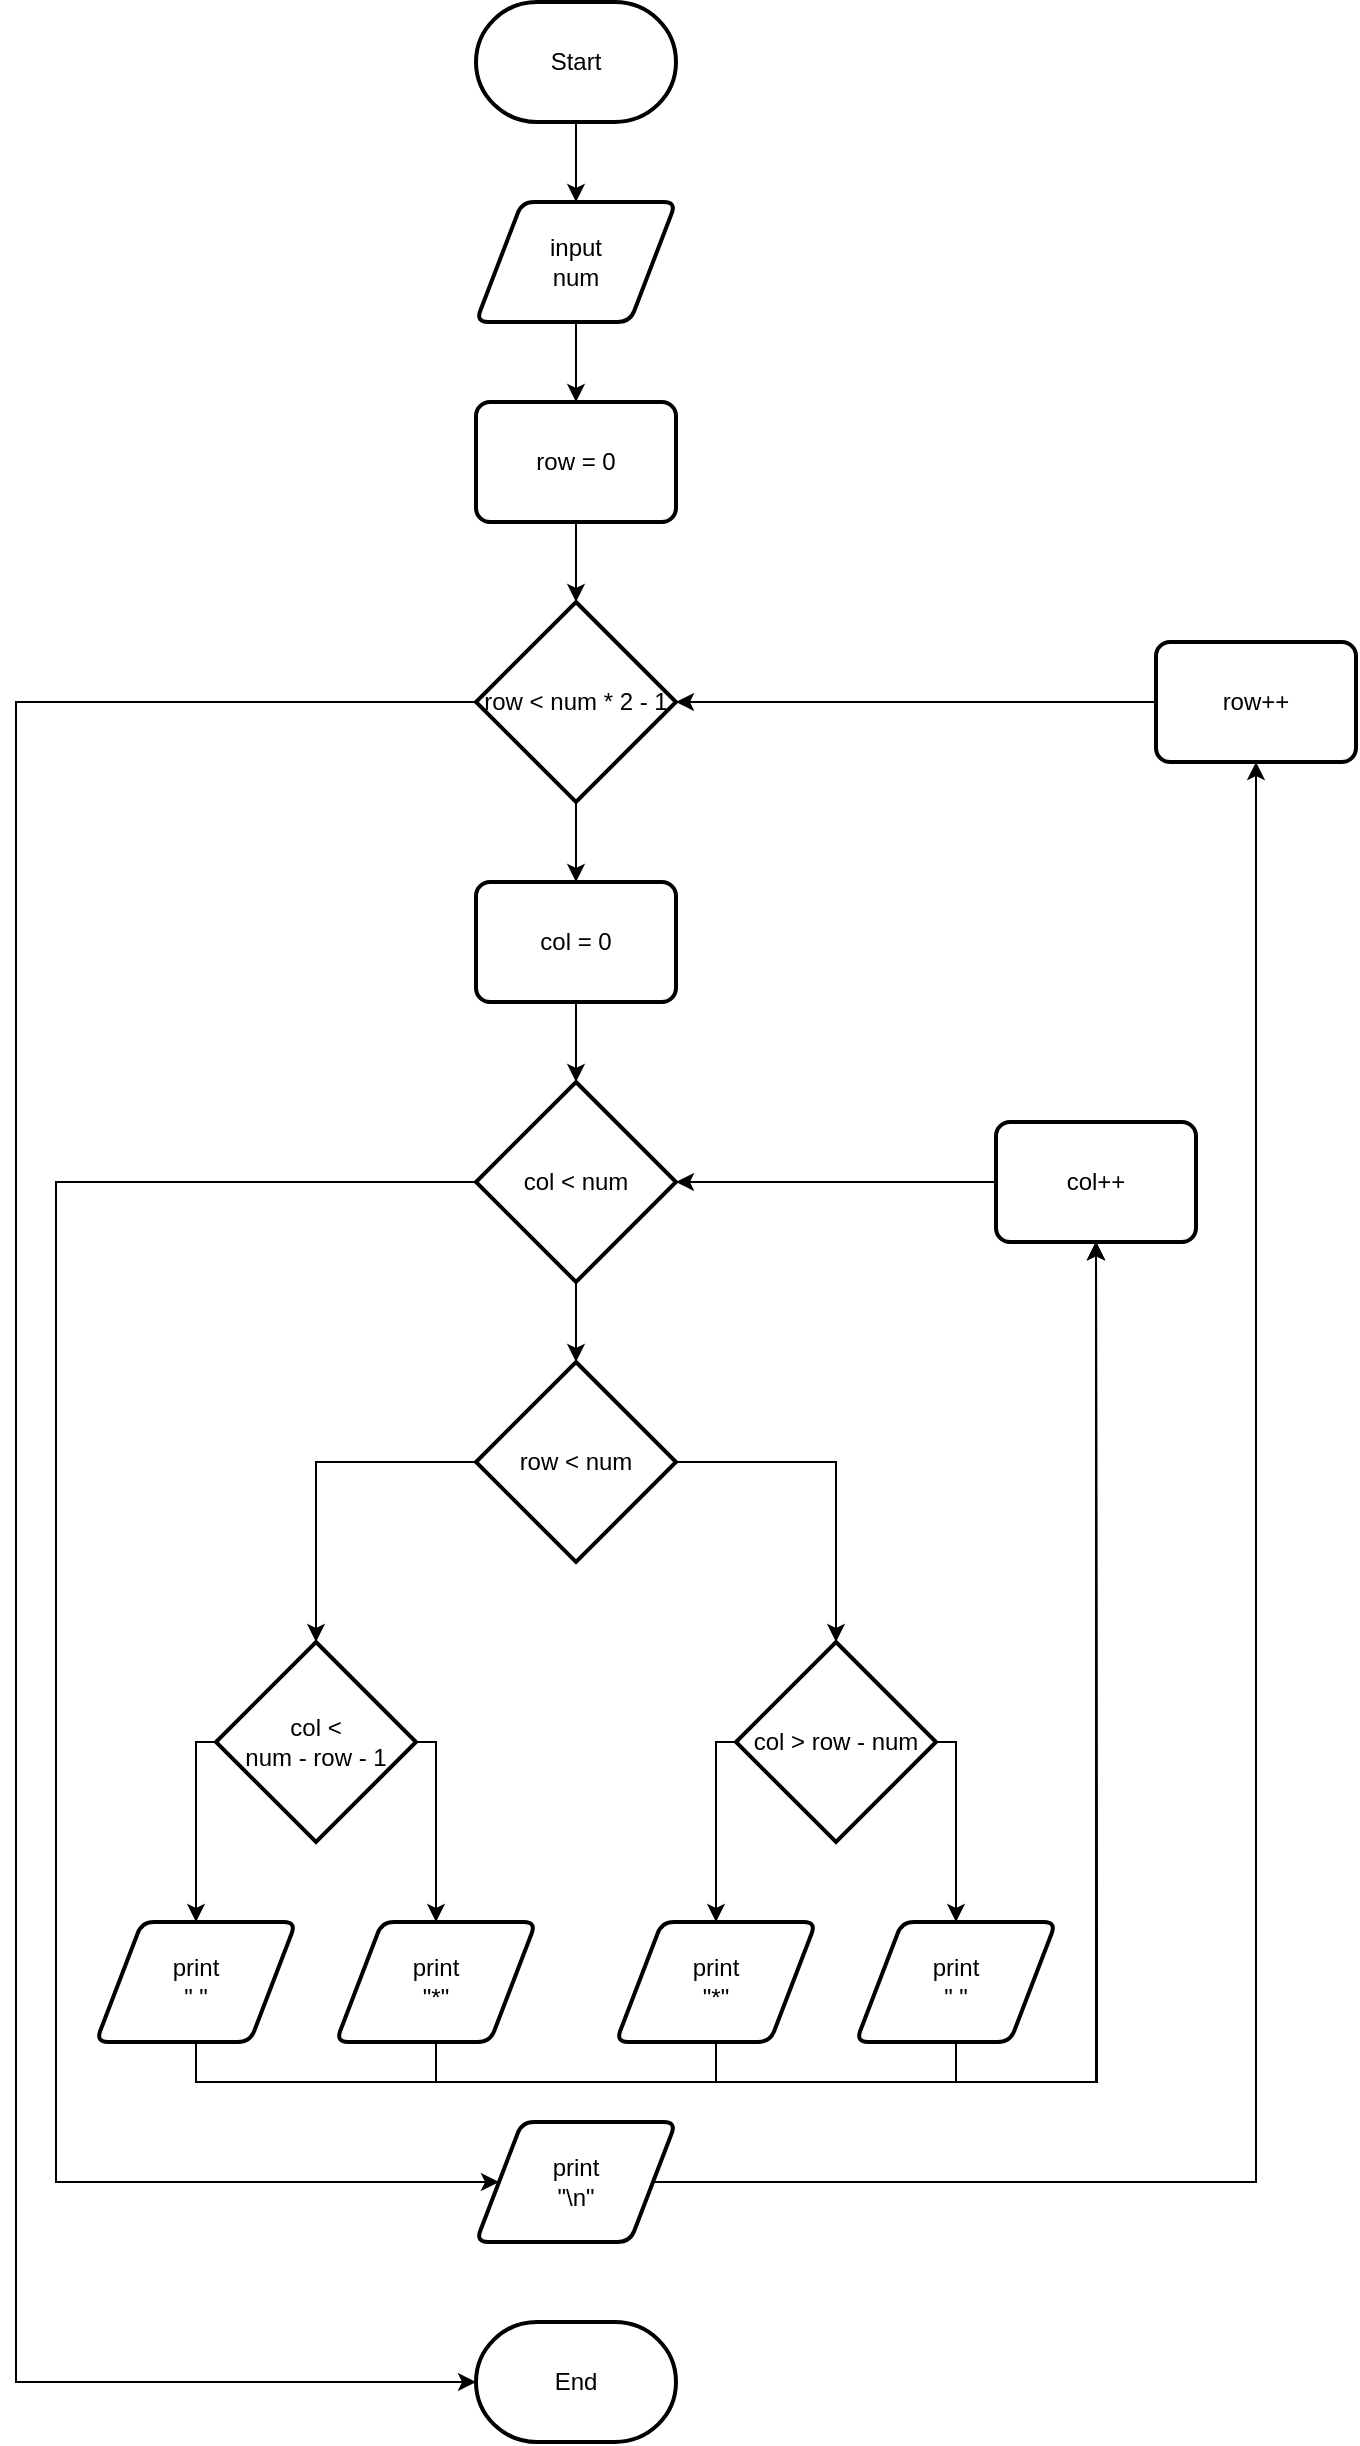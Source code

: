 <mxfile version="21.1.8" type="device">
  <diagram name="Page-1" id="1rfseUxClpkkoTdwEQ6H">
    <mxGraphModel dx="1687" dy="911" grid="1" gridSize="10" guides="1" tooltips="1" connect="1" arrows="1" fold="1" page="1" pageScale="1" pageWidth="1200" pageHeight="1600" math="0" shadow="0">
      <root>
        <mxCell id="0" />
        <mxCell id="1" parent="0" />
        <mxCell id="x7yo1bF5Ih4Q695Gc91e-78" value="" style="edgeStyle=orthogonalEdgeStyle;rounded=0;orthogonalLoop=1;jettySize=auto;html=1;" edge="1" parent="1" source="x7yo1bF5Ih4Q695Gc91e-1" target="x7yo1bF5Ih4Q695Gc91e-48">
          <mxGeometry relative="1" as="geometry" />
        </mxCell>
        <mxCell id="x7yo1bF5Ih4Q695Gc91e-1" value="&lt;div&gt;Start&lt;/div&gt;" style="strokeWidth=2;html=1;shape=mxgraph.flowchart.terminator;whiteSpace=wrap;" vertex="1" parent="1">
          <mxGeometry x="550" y="40" width="100" height="60" as="geometry" />
        </mxCell>
        <mxCell id="x7yo1bF5Ih4Q695Gc91e-21" value="&lt;div&gt;End&lt;/div&gt;" style="strokeWidth=2;html=1;shape=mxgraph.flowchart.terminator;whiteSpace=wrap;" vertex="1" parent="1">
          <mxGeometry x="550" y="1200" width="100" height="60" as="geometry" />
        </mxCell>
        <mxCell id="x7yo1bF5Ih4Q695Gc91e-79" value="" style="edgeStyle=orthogonalEdgeStyle;rounded=0;orthogonalLoop=1;jettySize=auto;html=1;" edge="1" parent="1" source="x7yo1bF5Ih4Q695Gc91e-48" target="x7yo1bF5Ih4Q695Gc91e-49">
          <mxGeometry relative="1" as="geometry" />
        </mxCell>
        <mxCell id="x7yo1bF5Ih4Q695Gc91e-48" value="&lt;div&gt;input&lt;/div&gt;&lt;div&gt;num&lt;br&gt;&lt;/div&gt;" style="shape=parallelogram;html=1;strokeWidth=2;perimeter=parallelogramPerimeter;whiteSpace=wrap;rounded=1;arcSize=12;size=0.23;" vertex="1" parent="1">
          <mxGeometry x="550" y="140" width="100" height="60" as="geometry" />
        </mxCell>
        <mxCell id="x7yo1bF5Ih4Q695Gc91e-80" value="" style="edgeStyle=orthogonalEdgeStyle;rounded=0;orthogonalLoop=1;jettySize=auto;html=1;" edge="1" parent="1" source="x7yo1bF5Ih4Q695Gc91e-49" target="x7yo1bF5Ih4Q695Gc91e-50">
          <mxGeometry relative="1" as="geometry" />
        </mxCell>
        <mxCell id="x7yo1bF5Ih4Q695Gc91e-49" value="row = 0" style="rounded=1;whiteSpace=wrap;html=1;absoluteArcSize=1;arcSize=14;strokeWidth=2;" vertex="1" parent="1">
          <mxGeometry x="550" y="240" width="100" height="60" as="geometry" />
        </mxCell>
        <mxCell id="x7yo1bF5Ih4Q695Gc91e-81" value="" style="edgeStyle=orthogonalEdgeStyle;rounded=0;orthogonalLoop=1;jettySize=auto;html=1;" edge="1" parent="1" source="x7yo1bF5Ih4Q695Gc91e-50" target="x7yo1bF5Ih4Q695Gc91e-51">
          <mxGeometry relative="1" as="geometry" />
        </mxCell>
        <mxCell id="x7yo1bF5Ih4Q695Gc91e-84" style="edgeStyle=orthogonalEdgeStyle;rounded=0;orthogonalLoop=1;jettySize=auto;html=1;exitX=0;exitY=0.5;exitDx=0;exitDy=0;exitPerimeter=0;entryX=0;entryY=0.5;entryDx=0;entryDy=0;entryPerimeter=0;" edge="1" parent="1" source="x7yo1bF5Ih4Q695Gc91e-50" target="x7yo1bF5Ih4Q695Gc91e-21">
          <mxGeometry relative="1" as="geometry">
            <Array as="points">
              <mxPoint x="320" y="390" />
              <mxPoint x="320" y="1230" />
            </Array>
          </mxGeometry>
        </mxCell>
        <mxCell id="x7yo1bF5Ih4Q695Gc91e-50" value="row &amp;lt; num * 2 - 1" style="strokeWidth=2;html=1;shape=mxgraph.flowchart.decision;whiteSpace=wrap;" vertex="1" parent="1">
          <mxGeometry x="550" y="340" width="100" height="100" as="geometry" />
        </mxCell>
        <mxCell id="x7yo1bF5Ih4Q695Gc91e-82" value="" style="edgeStyle=orthogonalEdgeStyle;rounded=0;orthogonalLoop=1;jettySize=auto;html=1;" edge="1" parent="1" source="x7yo1bF5Ih4Q695Gc91e-51" target="x7yo1bF5Ih4Q695Gc91e-52">
          <mxGeometry relative="1" as="geometry" />
        </mxCell>
        <mxCell id="x7yo1bF5Ih4Q695Gc91e-51" value="col = 0" style="rounded=1;whiteSpace=wrap;html=1;absoluteArcSize=1;arcSize=14;strokeWidth=2;" vertex="1" parent="1">
          <mxGeometry x="550" y="480" width="100" height="60" as="geometry" />
        </mxCell>
        <mxCell id="x7yo1bF5Ih4Q695Gc91e-66" value="" style="edgeStyle=orthogonalEdgeStyle;rounded=0;orthogonalLoop=1;jettySize=auto;html=1;" edge="1" parent="1" source="x7yo1bF5Ih4Q695Gc91e-52" target="x7yo1bF5Ih4Q695Gc91e-53">
          <mxGeometry relative="1" as="geometry" />
        </mxCell>
        <mxCell id="x7yo1bF5Ih4Q695Gc91e-83" style="edgeStyle=orthogonalEdgeStyle;rounded=0;orthogonalLoop=1;jettySize=auto;html=1;exitX=0;exitY=0.5;exitDx=0;exitDy=0;exitPerimeter=0;entryX=0;entryY=0.5;entryDx=0;entryDy=0;" edge="1" parent="1" source="x7yo1bF5Ih4Q695Gc91e-52" target="x7yo1bF5Ih4Q695Gc91e-73">
          <mxGeometry relative="1" as="geometry">
            <Array as="points">
              <mxPoint x="340" y="630" />
              <mxPoint x="340" y="1130" />
            </Array>
          </mxGeometry>
        </mxCell>
        <mxCell id="x7yo1bF5Ih4Q695Gc91e-52" value="col &amp;lt; num" style="strokeWidth=2;html=1;shape=mxgraph.flowchart.decision;whiteSpace=wrap;" vertex="1" parent="1">
          <mxGeometry x="550" y="580" width="100" height="100" as="geometry" />
        </mxCell>
        <mxCell id="x7yo1bF5Ih4Q695Gc91e-60" style="edgeStyle=orthogonalEdgeStyle;rounded=0;orthogonalLoop=1;jettySize=auto;html=1;exitX=0;exitY=0.5;exitDx=0;exitDy=0;exitPerimeter=0;" edge="1" parent="1" source="x7yo1bF5Ih4Q695Gc91e-53" target="x7yo1bF5Ih4Q695Gc91e-54">
          <mxGeometry relative="1" as="geometry" />
        </mxCell>
        <mxCell id="x7yo1bF5Ih4Q695Gc91e-61" style="edgeStyle=orthogonalEdgeStyle;rounded=0;orthogonalLoop=1;jettySize=auto;html=1;exitX=1;exitY=0.5;exitDx=0;exitDy=0;exitPerimeter=0;entryX=0.5;entryY=0;entryDx=0;entryDy=0;entryPerimeter=0;" edge="1" parent="1" source="x7yo1bF5Ih4Q695Gc91e-53" target="x7yo1bF5Ih4Q695Gc91e-57">
          <mxGeometry relative="1" as="geometry" />
        </mxCell>
        <mxCell id="x7yo1bF5Ih4Q695Gc91e-53" value="row &amp;lt; num" style="strokeWidth=2;html=1;shape=mxgraph.flowchart.decision;whiteSpace=wrap;" vertex="1" parent="1">
          <mxGeometry x="550" y="720" width="100" height="100" as="geometry" />
        </mxCell>
        <mxCell id="x7yo1bF5Ih4Q695Gc91e-62" style="edgeStyle=orthogonalEdgeStyle;rounded=0;orthogonalLoop=1;jettySize=auto;html=1;exitX=0;exitY=0.5;exitDx=0;exitDy=0;exitPerimeter=0;" edge="1" parent="1" source="x7yo1bF5Ih4Q695Gc91e-54" target="x7yo1bF5Ih4Q695Gc91e-56">
          <mxGeometry relative="1" as="geometry">
            <Array as="points">
              <mxPoint x="410" y="910" />
            </Array>
          </mxGeometry>
        </mxCell>
        <mxCell id="x7yo1bF5Ih4Q695Gc91e-63" style="edgeStyle=orthogonalEdgeStyle;rounded=0;orthogonalLoop=1;jettySize=auto;html=1;exitX=1;exitY=0.5;exitDx=0;exitDy=0;exitPerimeter=0;entryX=0.5;entryY=0;entryDx=0;entryDy=0;" edge="1" parent="1" source="x7yo1bF5Ih4Q695Gc91e-54" target="x7yo1bF5Ih4Q695Gc91e-55">
          <mxGeometry relative="1" as="geometry">
            <Array as="points">
              <mxPoint x="530" y="910" />
            </Array>
          </mxGeometry>
        </mxCell>
        <mxCell id="x7yo1bF5Ih4Q695Gc91e-54" value="&lt;div&gt;col &amp;lt;&lt;/div&gt;&lt;div&gt;num - row - 1&lt;/div&gt;" style="strokeWidth=2;html=1;shape=mxgraph.flowchart.decision;whiteSpace=wrap;" vertex="1" parent="1">
          <mxGeometry x="420" y="860" width="100" height="100" as="geometry" />
        </mxCell>
        <mxCell id="x7yo1bF5Ih4Q695Gc91e-70" style="edgeStyle=orthogonalEdgeStyle;rounded=0;orthogonalLoop=1;jettySize=auto;html=1;exitX=0.5;exitY=1;exitDx=0;exitDy=0;" edge="1" parent="1" source="x7yo1bF5Ih4Q695Gc91e-55">
          <mxGeometry relative="1" as="geometry">
            <mxPoint x="860.0" y="660" as="targetPoint" />
          </mxGeometry>
        </mxCell>
        <mxCell id="x7yo1bF5Ih4Q695Gc91e-55" value="print&lt;br&gt;&quot;*&quot;" style="shape=parallelogram;html=1;strokeWidth=2;perimeter=parallelogramPerimeter;whiteSpace=wrap;rounded=1;arcSize=12;size=0.23;" vertex="1" parent="1">
          <mxGeometry x="480" y="1000" width="100" height="60" as="geometry" />
        </mxCell>
        <mxCell id="x7yo1bF5Ih4Q695Gc91e-71" style="edgeStyle=orthogonalEdgeStyle;rounded=0;orthogonalLoop=1;jettySize=auto;html=1;exitX=0.5;exitY=1;exitDx=0;exitDy=0;" edge="1" parent="1" source="x7yo1bF5Ih4Q695Gc91e-56">
          <mxGeometry relative="1" as="geometry">
            <mxPoint x="860.0" y="660" as="targetPoint" />
          </mxGeometry>
        </mxCell>
        <mxCell id="x7yo1bF5Ih4Q695Gc91e-56" value="print&lt;br&gt;&quot; &quot;" style="shape=parallelogram;html=1;strokeWidth=2;perimeter=parallelogramPerimeter;whiteSpace=wrap;rounded=1;arcSize=12;size=0.23;" vertex="1" parent="1">
          <mxGeometry x="360" y="1000" width="100" height="60" as="geometry" />
        </mxCell>
        <mxCell id="x7yo1bF5Ih4Q695Gc91e-64" style="edgeStyle=orthogonalEdgeStyle;rounded=0;orthogonalLoop=1;jettySize=auto;html=1;exitX=0;exitY=0.5;exitDx=0;exitDy=0;exitPerimeter=0;" edge="1" parent="1" source="x7yo1bF5Ih4Q695Gc91e-57" target="x7yo1bF5Ih4Q695Gc91e-59">
          <mxGeometry relative="1" as="geometry">
            <Array as="points">
              <mxPoint x="670" y="910" />
            </Array>
          </mxGeometry>
        </mxCell>
        <mxCell id="x7yo1bF5Ih4Q695Gc91e-65" style="edgeStyle=orthogonalEdgeStyle;rounded=0;orthogonalLoop=1;jettySize=auto;html=1;exitX=1;exitY=0.5;exitDx=0;exitDy=0;exitPerimeter=0;" edge="1" parent="1" source="x7yo1bF5Ih4Q695Gc91e-57" target="x7yo1bF5Ih4Q695Gc91e-58">
          <mxGeometry relative="1" as="geometry">
            <Array as="points">
              <mxPoint x="790" y="910" />
            </Array>
          </mxGeometry>
        </mxCell>
        <mxCell id="x7yo1bF5Ih4Q695Gc91e-57" value="col &amp;gt; row - num" style="strokeWidth=2;html=1;shape=mxgraph.flowchart.decision;whiteSpace=wrap;" vertex="1" parent="1">
          <mxGeometry x="680" y="860" width="100" height="100" as="geometry" />
        </mxCell>
        <mxCell id="x7yo1bF5Ih4Q695Gc91e-68" style="edgeStyle=orthogonalEdgeStyle;rounded=0;orthogonalLoop=1;jettySize=auto;html=1;exitX=0.5;exitY=1;exitDx=0;exitDy=0;entryX=0.5;entryY=1;entryDx=0;entryDy=0;" edge="1" parent="1" source="x7yo1bF5Ih4Q695Gc91e-58" target="x7yo1bF5Ih4Q695Gc91e-67">
          <mxGeometry relative="1" as="geometry" />
        </mxCell>
        <mxCell id="x7yo1bF5Ih4Q695Gc91e-58" value="print&lt;br&gt;&quot; &quot;" style="shape=parallelogram;html=1;strokeWidth=2;perimeter=parallelogramPerimeter;whiteSpace=wrap;rounded=1;arcSize=12;size=0.23;" vertex="1" parent="1">
          <mxGeometry x="740" y="1000" width="100" height="60" as="geometry" />
        </mxCell>
        <mxCell id="x7yo1bF5Ih4Q695Gc91e-69" style="edgeStyle=orthogonalEdgeStyle;rounded=0;orthogonalLoop=1;jettySize=auto;html=1;exitX=0.5;exitY=1;exitDx=0;exitDy=0;entryX=0.5;entryY=1;entryDx=0;entryDy=0;" edge="1" parent="1" source="x7yo1bF5Ih4Q695Gc91e-59" target="x7yo1bF5Ih4Q695Gc91e-67">
          <mxGeometry relative="1" as="geometry" />
        </mxCell>
        <mxCell id="x7yo1bF5Ih4Q695Gc91e-59" value="print&lt;br&gt;&quot;*&quot;" style="shape=parallelogram;html=1;strokeWidth=2;perimeter=parallelogramPerimeter;whiteSpace=wrap;rounded=1;arcSize=12;size=0.23;" vertex="1" parent="1">
          <mxGeometry x="620" y="1000" width="100" height="60" as="geometry" />
        </mxCell>
        <mxCell id="x7yo1bF5Ih4Q695Gc91e-72" style="edgeStyle=orthogonalEdgeStyle;rounded=0;orthogonalLoop=1;jettySize=auto;html=1;exitX=0;exitY=0.5;exitDx=0;exitDy=0;entryX=1;entryY=0.5;entryDx=0;entryDy=0;entryPerimeter=0;" edge="1" parent="1" source="x7yo1bF5Ih4Q695Gc91e-67" target="x7yo1bF5Ih4Q695Gc91e-52">
          <mxGeometry relative="1" as="geometry" />
        </mxCell>
        <mxCell id="x7yo1bF5Ih4Q695Gc91e-67" value="col++" style="rounded=1;whiteSpace=wrap;html=1;absoluteArcSize=1;arcSize=14;strokeWidth=2;" vertex="1" parent="1">
          <mxGeometry x="810" y="600" width="100" height="60" as="geometry" />
        </mxCell>
        <mxCell id="x7yo1bF5Ih4Q695Gc91e-75" style="edgeStyle=orthogonalEdgeStyle;rounded=0;orthogonalLoop=1;jettySize=auto;html=1;exitX=1;exitY=0.5;exitDx=0;exitDy=0;entryX=0.5;entryY=1;entryDx=0;entryDy=0;" edge="1" parent="1" source="x7yo1bF5Ih4Q695Gc91e-73" target="x7yo1bF5Ih4Q695Gc91e-74">
          <mxGeometry relative="1" as="geometry" />
        </mxCell>
        <mxCell id="x7yo1bF5Ih4Q695Gc91e-73" value="print&lt;br&gt;&quot;\n&quot;" style="shape=parallelogram;html=1;strokeWidth=2;perimeter=parallelogramPerimeter;whiteSpace=wrap;rounded=1;arcSize=12;size=0.23;" vertex="1" parent="1">
          <mxGeometry x="550" y="1100" width="100" height="60" as="geometry" />
        </mxCell>
        <mxCell id="x7yo1bF5Ih4Q695Gc91e-76" style="edgeStyle=orthogonalEdgeStyle;rounded=0;orthogonalLoop=1;jettySize=auto;html=1;exitX=0;exitY=0.5;exitDx=0;exitDy=0;entryX=1;entryY=0.5;entryDx=0;entryDy=0;entryPerimeter=0;" edge="1" parent="1" source="x7yo1bF5Ih4Q695Gc91e-74" target="x7yo1bF5Ih4Q695Gc91e-50">
          <mxGeometry relative="1" as="geometry" />
        </mxCell>
        <mxCell id="x7yo1bF5Ih4Q695Gc91e-74" value="row++" style="rounded=1;whiteSpace=wrap;html=1;absoluteArcSize=1;arcSize=14;strokeWidth=2;" vertex="1" parent="1">
          <mxGeometry x="890" y="360" width="100" height="60" as="geometry" />
        </mxCell>
      </root>
    </mxGraphModel>
  </diagram>
</mxfile>

